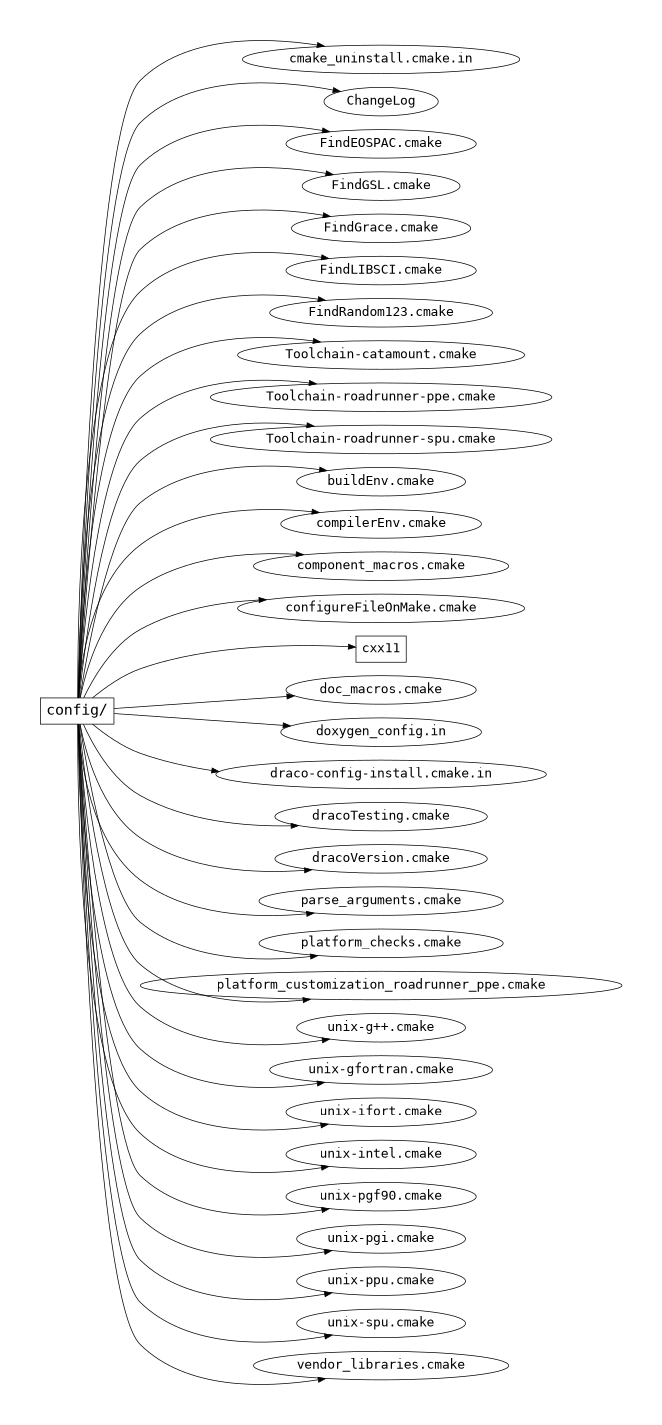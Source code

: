 /* Time-stamp: <99/02/01 15:48:29 tme> */

digraph source_tree {
  /* graph attributes */
    center=1;
    margin=".25,.25";
    size="6.5,9";
    rankdir=LR;
    
  /* main directories */

  /* .. level */
    node [fontname=Courier];
    
    config  [label="config/", fontsize=20, shape=box];

  /* draco/ level */
    node [fontsize=18];
    {
      /* config */
	node      [shape=ellipse];
	cma [label="CMakeLists.txt"];
    cha [label="ChangeLog"];
    findeospac [label="FindEOSPAC.cmake"];
    findgsl   [label="FindGSL.cmake"];
    findgrace [label="FindGrace.cmake"];
    findlibsci [label="FindLIBSCI.cmake"];
    findrng123 [label="FindRandom123.cmake"];
    toolchaincat [label="Toolchain-catamount.cmake"];
    toolchainrrppe [label="Toolchain-roadrunner-ppe.cmake"];
    toolchainrrspu [label="Toolchain-roadrunner-spu.cmake"];
    bui [label="buildEnv.cmake"];
    cma [label="cmake_uninstall.cmake.in"];
    compil [label="compilerEnv.cmake"];
    compon [label="component_macros.cmake"];
    con [label="configureFileOnMake.cmake"];
    cxx11 [label="cxx11" shape=box];
    doc [label="doc_macros.cmake"];
    dox [label="doxygen_config.in"];
    dci [label="draco-config-install.cmake.in"];
    dracotest [label="dracoTesting.cmake"];
    dracover  [label="dracoVersion.cmake"];
    parse [label="parse_arguments.cmake"];
    platformch [label="platform_checks.cmake"];
    platformcu [label="platform_customization_roadrunner_ppe.cmake"];
    unixgxx [label="unix-g++.cmake"];
    unixgfor [label="unix-gfortran.cmake"];
    unixifort [label="unix-ifort.cmake"];
    unixintel [label="unix-intel.cmake"];
    unixpgf90 [label="unix-pgf90.cmake"];
    unixpgi [label="unix-pgi.cmake"];
    unixppu [label="unix-ppu.cmake"];
    unixspu [label="unix-spu.cmake"];
    vend [label="vendor_libraries.cmake"];
/*    wincl [label="windows-cl.cmake"]; */
/*    winifort [label="windows-ifort.cmake"]; */
    }
    
  /* tree */
    
    config -> {cma cha findeospac findgsl findgrace findlibsci findrng123 toolchaincat toolchainrrppe
    toolchainrrspu bui cma compil compon con cxx11 doc dox dci dracotest dracover parse platformch 
    platformcu unixgxx unixgfor unixifort unixintel unixpgf90 unixpgi unixppu unixspu vend
    };
}
